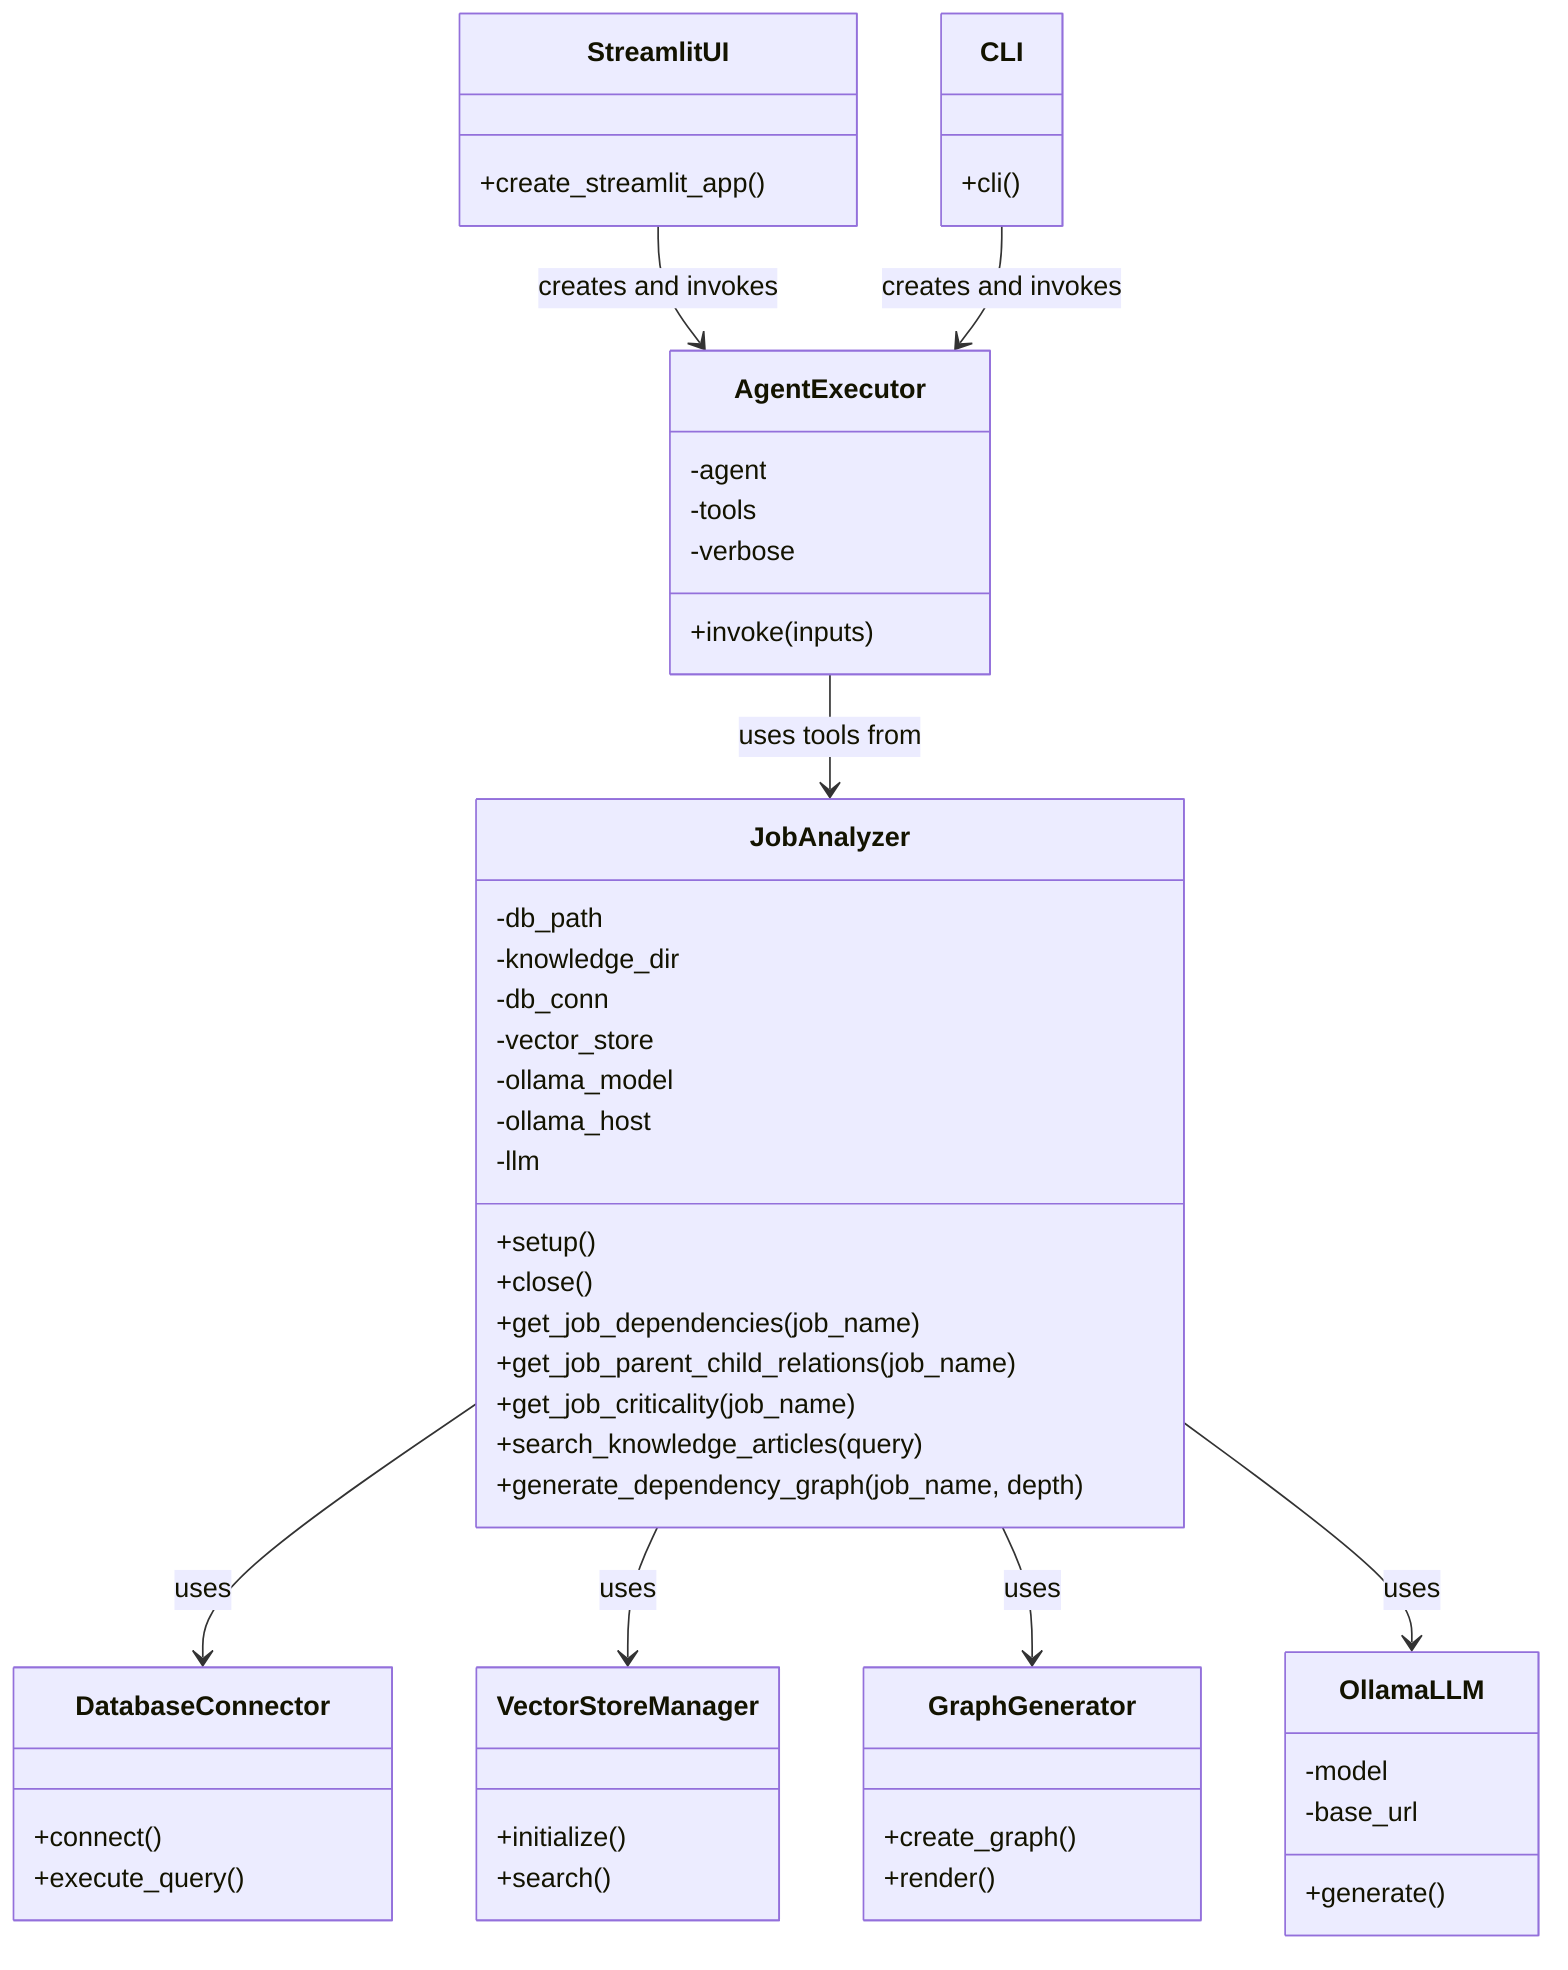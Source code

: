 classDiagram
    class JobAnalyzer {
        -db_path
        -knowledge_dir
        -db_conn
        -vector_store
        -ollama_model
        -ollama_host
        -llm
        +setup()
        +close()
        +get_job_dependencies(job_name)
        +get_job_parent_child_relations(job_name)
        +get_job_criticality(job_name)
        +search_knowledge_articles(query)
        +generate_dependency_graph(job_name, depth)
    }
    
    class AgentExecutor {
        -agent
        -tools
        -verbose
        +invoke(inputs)
    }
    
    class StreamlitUI {
        +create_streamlit_app()
    }
    
    class CLI {
        +cli()
    }
    
    class DatabaseConnector {
        +connect()
        +execute_query()
    }
    
    class VectorStoreManager {
        +initialize()
        +search()
    }
    
    class GraphGenerator {
        +create_graph()
        +render()
    }
    
    class OllamaLLM {
        -model
        -base_url
        +generate()
    }
    
    JobAnalyzer --> DatabaseConnector : uses
    JobAnalyzer --> VectorStoreManager : uses
    JobAnalyzer --> GraphGenerator : uses
    JobAnalyzer --> OllamaLLM : uses
    
    AgentExecutor --> JobAnalyzer : uses tools from
    StreamlitUI --> AgentExecutor : creates and invokes
    CLI --> AgentExecutor : creates and invokes